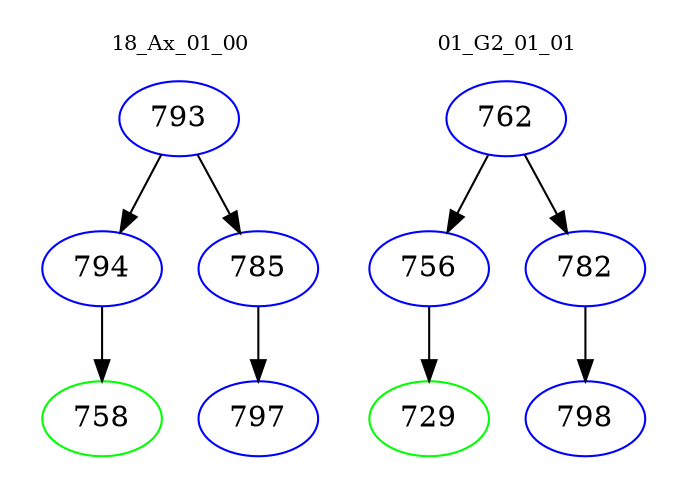 digraph{
subgraph cluster_0 {
color = white
label = "18_Ax_01_00";
fontsize=10;
T0_793 [label="793", color="blue"]
T0_793 -> T0_794 [color="black"]
T0_794 [label="794", color="blue"]
T0_794 -> T0_758 [color="black"]
T0_758 [label="758", color="green"]
T0_793 -> T0_785 [color="black"]
T0_785 [label="785", color="blue"]
T0_785 -> T0_797 [color="black"]
T0_797 [label="797", color="blue"]
}
subgraph cluster_1 {
color = white
label = "01_G2_01_01";
fontsize=10;
T1_762 [label="762", color="blue"]
T1_762 -> T1_756 [color="black"]
T1_756 [label="756", color="blue"]
T1_756 -> T1_729 [color="black"]
T1_729 [label="729", color="green"]
T1_762 -> T1_782 [color="black"]
T1_782 [label="782", color="blue"]
T1_782 -> T1_798 [color="black"]
T1_798 [label="798", color="blue"]
}
}
